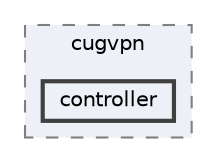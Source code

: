 digraph "repository/cug-vpn-service/src/test/java/com/sterlite/cal/cugvpn/controller"
{
 // LATEX_PDF_SIZE
  bgcolor="transparent";
  edge [fontname=Helvetica,fontsize=10,labelfontname=Helvetica,labelfontsize=10];
  node [fontname=Helvetica,fontsize=10,shape=box,height=0.2,width=0.4];
  compound=true
  subgraph clusterdir_3e58261bcbaa8af5ec5de3b40d922621 {
    graph [ bgcolor="#edf0f7", pencolor="grey50", label="cugvpn", fontname=Helvetica,fontsize=10 style="filled,dashed", URL="dir_3e58261bcbaa8af5ec5de3b40d922621.html",tooltip=""]
  dir_18eb66e79536f54a9c8c875b63aa57be [label="controller", fillcolor="#edf0f7", color="grey25", style="filled,bold", URL="dir_18eb66e79536f54a9c8c875b63aa57be.html",tooltip=""];
  }
}
